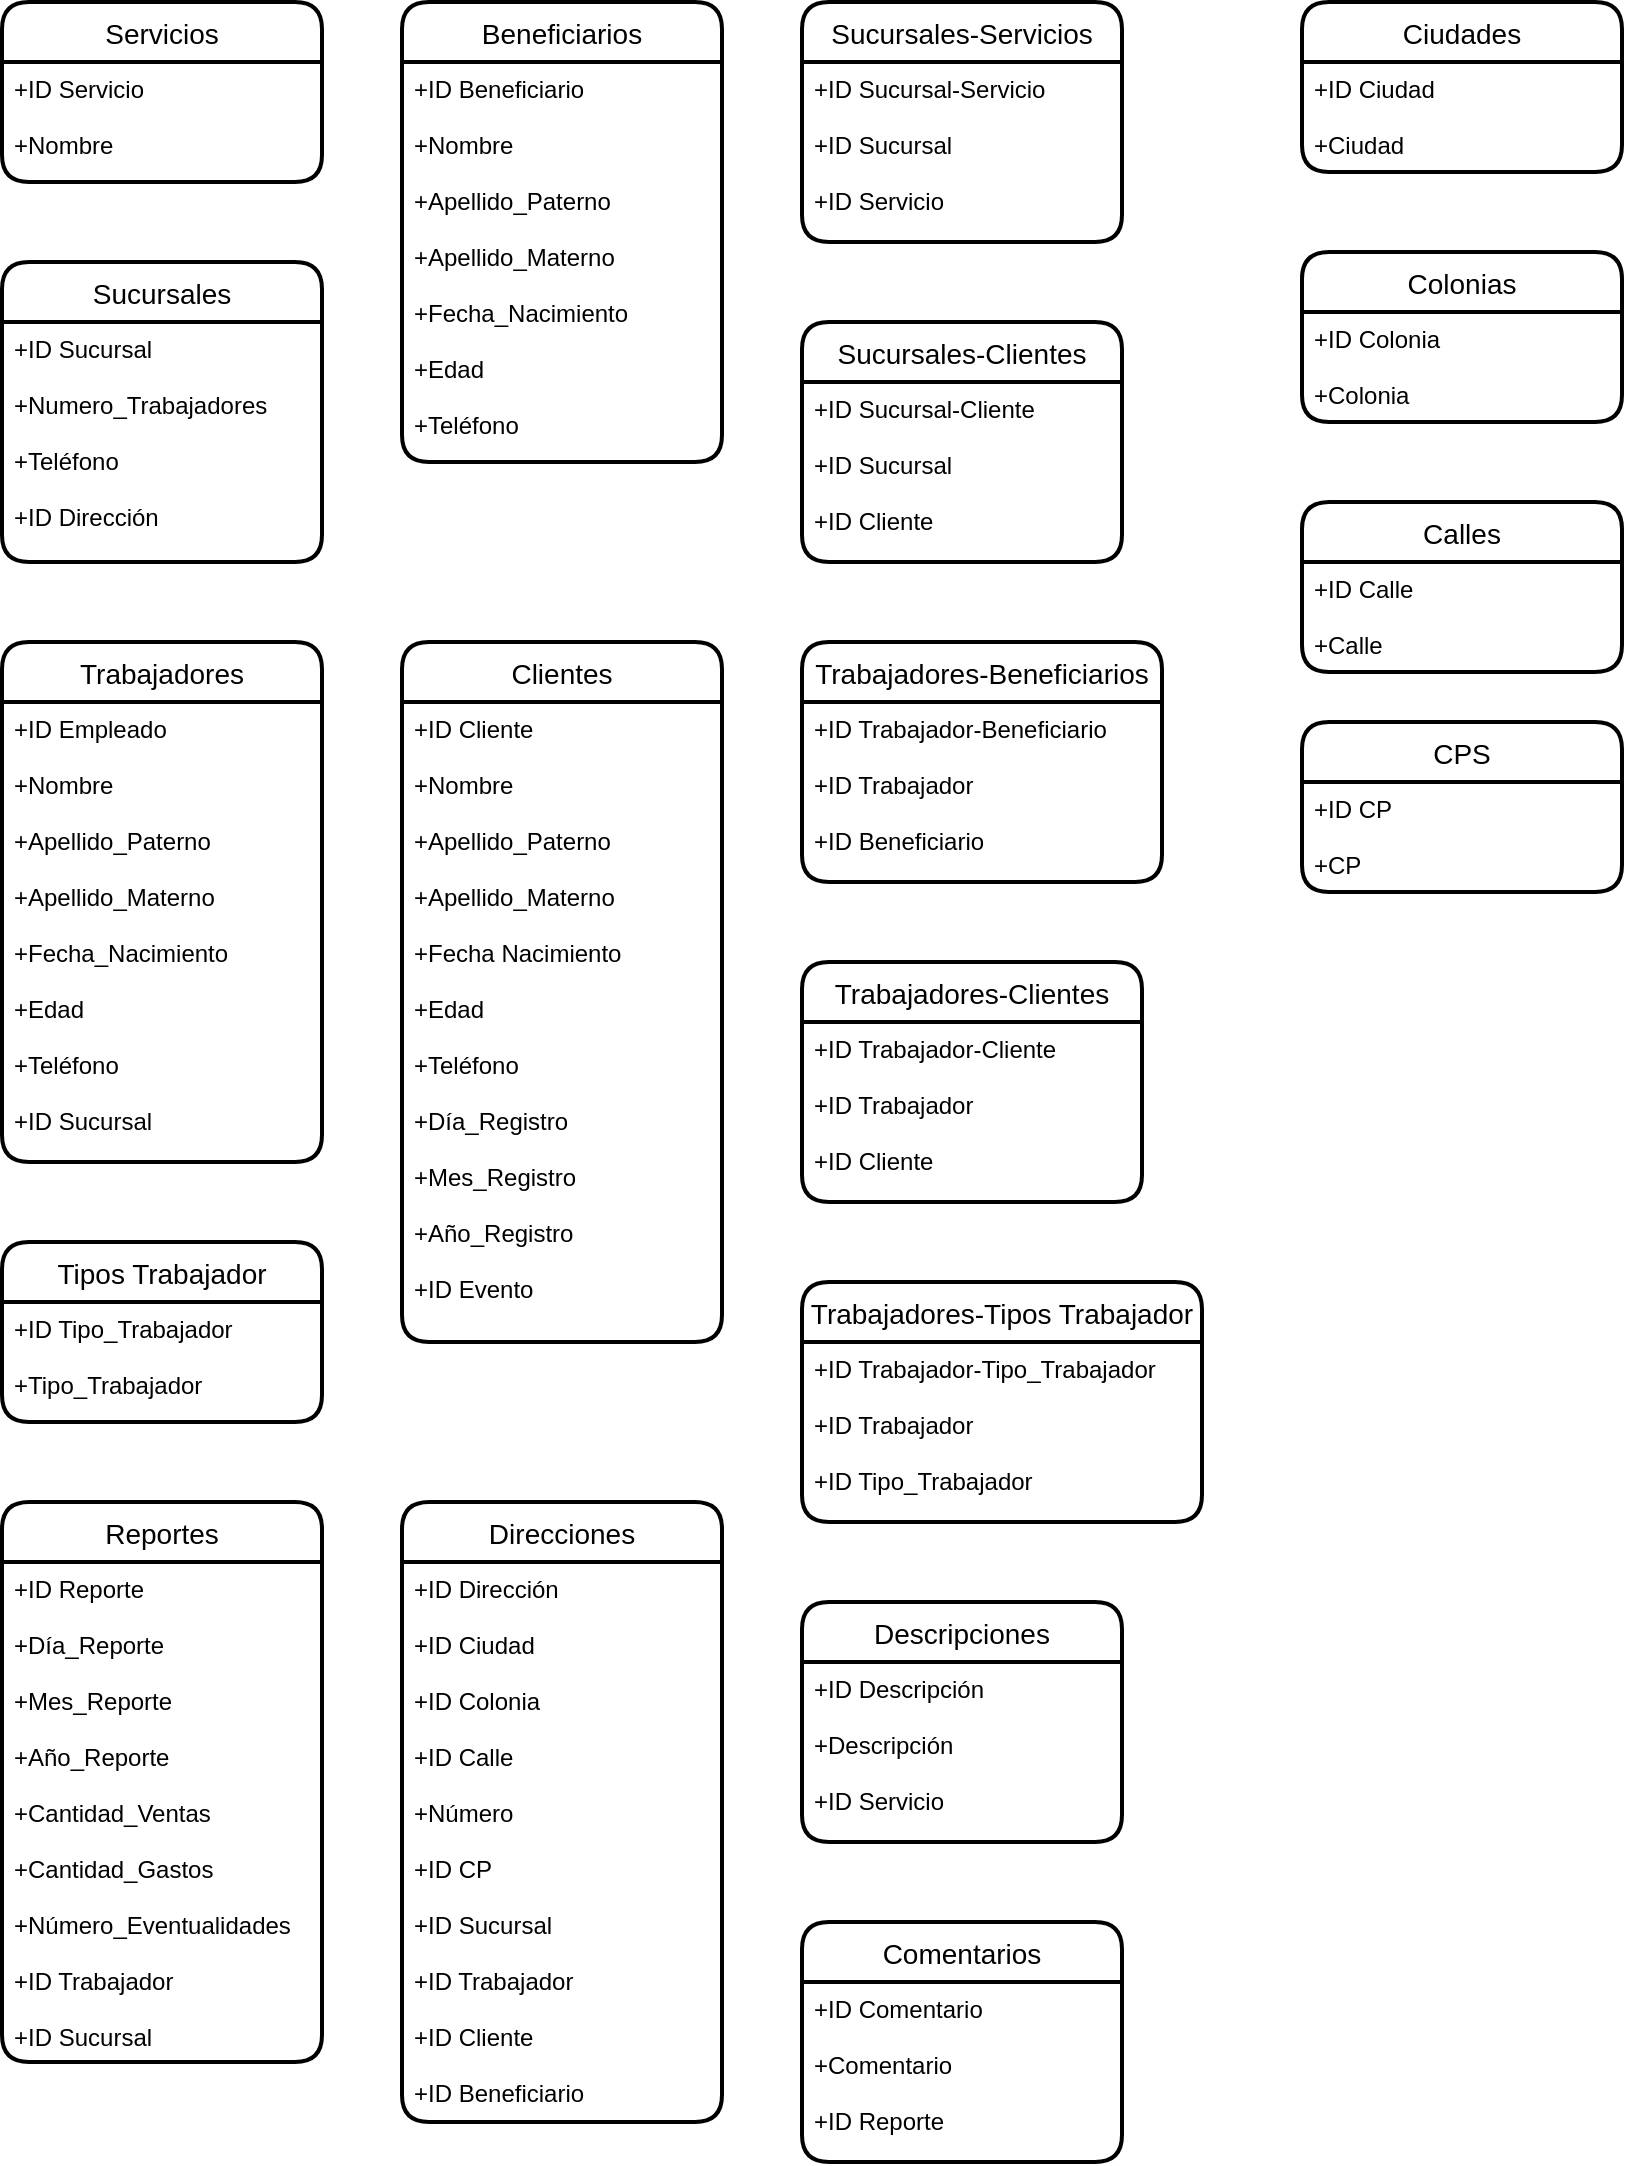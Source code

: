<mxfile version="20.2.8"><diagram id="3MlAgYNGHusQxiEnDW8V" name="Página-1"><mxGraphModel dx="755" dy="385" grid="1" gridSize="10" guides="1" tooltips="1" connect="1" arrows="1" fold="1" page="1" pageScale="1" pageWidth="3000" pageHeight="2000" math="0" shadow="0"><root><mxCell id="0"/><mxCell id="1" parent="0"/><mxCell id="Xx3X1cztDrUrD56UozVd-1" value="Servicios" style="swimlane;childLayout=stackLayout;horizontal=1;startSize=30;horizontalStack=0;rounded=1;fontSize=14;fontStyle=0;strokeWidth=2;resizeParent=0;resizeLast=1;shadow=0;dashed=0;align=center;" vertex="1" parent="1"><mxGeometry x="80" y="80" width="160" height="90" as="geometry"><mxRectangle x="220" y="130" width="80" height="30" as="alternateBounds"/></mxGeometry></mxCell><mxCell id="Xx3X1cztDrUrD56UozVd-2" value="+ID Servicio&#xA;&#xA;+Nombre&#xA;&#xA;" style="align=left;strokeColor=none;fillColor=none;spacingLeft=4;fontSize=12;verticalAlign=top;resizable=0;rotatable=0;part=1;" vertex="1" parent="Xx3X1cztDrUrD56UozVd-1"><mxGeometry y="30" width="160" height="60" as="geometry"/></mxCell><mxCell id="Xx3X1cztDrUrD56UozVd-3" value="Sucursales" style="swimlane;childLayout=stackLayout;horizontal=1;startSize=30;horizontalStack=0;rounded=1;fontSize=14;fontStyle=0;strokeWidth=2;resizeParent=0;resizeLast=1;shadow=0;dashed=0;align=center;" vertex="1" parent="1"><mxGeometry x="80" y="210" width="160" height="150" as="geometry"/></mxCell><mxCell id="Xx3X1cztDrUrD56UozVd-4" value="+ID Sucursal&#xA;&#xA;+Numero_Trabajadores&#xA;&#xA;+Teléfono&#xA;&#xA;+ID Dirección&#xA;" style="align=left;strokeColor=none;fillColor=none;spacingLeft=4;fontSize=12;verticalAlign=top;resizable=0;rotatable=0;part=1;" vertex="1" parent="Xx3X1cztDrUrD56UozVd-3"><mxGeometry y="30" width="160" height="120" as="geometry"/></mxCell><mxCell id="Xx3X1cztDrUrD56UozVd-6" value="Trabajadores" style="swimlane;childLayout=stackLayout;horizontal=1;startSize=30;horizontalStack=0;rounded=1;fontSize=14;fontStyle=0;strokeWidth=2;resizeParent=0;resizeLast=1;shadow=0;dashed=0;align=center;" vertex="1" parent="1"><mxGeometry x="80" y="400" width="160" height="260" as="geometry"/></mxCell><mxCell id="Xx3X1cztDrUrD56UozVd-7" value="+ID Empleado&#xA;&#xA;+Nombre&#xA;&#xA;+Apellido_Paterno&#xA;&#xA;+Apellido_Materno&#xA;&#xA;+Fecha_Nacimiento&#xA;&#xA;+Edad&#xA;&#xA;+Teléfono&#xA;&#xA;+ID Sucursal&#xA;" style="align=left;strokeColor=none;fillColor=none;spacingLeft=4;fontSize=12;verticalAlign=top;resizable=0;rotatable=0;part=1;" vertex="1" parent="Xx3X1cztDrUrD56UozVd-6"><mxGeometry y="30" width="160" height="230" as="geometry"/></mxCell><mxCell id="Xx3X1cztDrUrD56UozVd-9" value="Tipos Trabajador" style="swimlane;childLayout=stackLayout;horizontal=1;startSize=30;horizontalStack=0;rounded=1;fontSize=14;fontStyle=0;strokeWidth=2;resizeParent=0;resizeLast=1;shadow=0;dashed=0;align=center;" vertex="1" parent="1"><mxGeometry x="80" y="700" width="160" height="90" as="geometry"/></mxCell><mxCell id="Xx3X1cztDrUrD56UozVd-10" value="+ID Tipo_Trabajador&#xA;&#xA;+Tipo_Trabajador" style="align=left;strokeColor=none;fillColor=none;spacingLeft=4;fontSize=12;verticalAlign=top;resizable=0;rotatable=0;part=1;" vertex="1" parent="Xx3X1cztDrUrD56UozVd-9"><mxGeometry y="30" width="160" height="60" as="geometry"/></mxCell><mxCell id="Xx3X1cztDrUrD56UozVd-12" value="Reportes" style="swimlane;childLayout=stackLayout;horizontal=1;startSize=30;horizontalStack=0;rounded=1;fontSize=14;fontStyle=0;strokeWidth=2;resizeParent=0;resizeLast=1;shadow=0;dashed=0;align=center;" vertex="1" parent="1"><mxGeometry x="80" y="830" width="160" height="280" as="geometry"/></mxCell><mxCell id="Xx3X1cztDrUrD56UozVd-13" value="+ID Reporte&#xA;&#xA;+Día_Reporte&#xA;&#xA;+Mes_Reporte&#xA;&#xA;+Año_Reporte&#xA;&#xA;+Cantidad_Ventas&#xA;&#xA;+Cantidad_Gastos&#xA;&#xA;+Número_Eventualidades&#xA;&#xA;+ID Trabajador&#xA;&#xA;+ID Sucursal&#xA;" style="align=left;strokeColor=none;fillColor=none;spacingLeft=4;fontSize=12;verticalAlign=top;resizable=0;rotatable=0;part=1;" vertex="1" parent="Xx3X1cztDrUrD56UozVd-12"><mxGeometry y="30" width="160" height="250" as="geometry"/></mxCell><mxCell id="Xx3X1cztDrUrD56UozVd-14" value="Beneficiarios" style="swimlane;childLayout=stackLayout;horizontal=1;startSize=30;horizontalStack=0;rounded=1;fontSize=14;fontStyle=0;strokeWidth=2;resizeParent=0;resizeLast=1;shadow=0;dashed=0;align=center;" vertex="1" parent="1"><mxGeometry x="280" y="80" width="160" height="230" as="geometry"/></mxCell><mxCell id="Xx3X1cztDrUrD56UozVd-15" value="+ID Beneficiario&#xA;&#xA;+Nombre&#xA;&#xA;+Apellido_Paterno&#xA;&#xA;+Apellido_Materno&#xA;&#xA;+Fecha_Nacimiento&#xA;&#xA;+Edad&#xA;&#xA;+Teléfono&#xA;" style="align=left;strokeColor=none;fillColor=none;spacingLeft=4;fontSize=12;verticalAlign=top;resizable=0;rotatable=0;part=1;" vertex="1" parent="Xx3X1cztDrUrD56UozVd-14"><mxGeometry y="30" width="160" height="200" as="geometry"/></mxCell><mxCell id="Xx3X1cztDrUrD56UozVd-17" value="Clientes" style="swimlane;childLayout=stackLayout;horizontal=1;startSize=30;horizontalStack=0;rounded=1;fontSize=14;fontStyle=0;strokeWidth=2;resizeParent=0;resizeLast=1;shadow=0;dashed=0;align=center;" vertex="1" parent="1"><mxGeometry x="280" y="400" width="160" height="350" as="geometry"/></mxCell><mxCell id="Xx3X1cztDrUrD56UozVd-18" value="+ID Cliente&#xA;&#xA;+Nombre&#xA;&#xA;+Apellido_Paterno&#xA;&#xA;+Apellido_Materno&#xA;&#xA;+Fecha Nacimiento&#xA;&#xA;+Edad&#xA;&#xA;+Teléfono&#xA;&#xA;+Día_Registro&#xA;&#xA;+Mes_Registro&#xA;&#xA;+Año_Registro&#xA;&#xA;+ID Evento&#xA;&#xA;" style="align=left;strokeColor=none;fillColor=none;spacingLeft=4;fontSize=12;verticalAlign=top;resizable=0;rotatable=0;part=1;" vertex="1" parent="Xx3X1cztDrUrD56UozVd-17"><mxGeometry y="30" width="160" height="320" as="geometry"/></mxCell><mxCell id="Xx3X1cztDrUrD56UozVd-21" value="Direcciones" style="swimlane;childLayout=stackLayout;horizontal=1;startSize=30;horizontalStack=0;rounded=1;fontSize=14;fontStyle=0;strokeWidth=2;resizeParent=0;resizeLast=1;shadow=0;dashed=0;align=center;" vertex="1" parent="1"><mxGeometry x="280" y="830" width="160" height="310" as="geometry"/></mxCell><mxCell id="Xx3X1cztDrUrD56UozVd-22" value="+ID Dirección&#xA;&#xA;+ID Ciudad&#xA;&#xA;+ID Colonia&#xA;&#xA;+ID Calle&#xA;&#xA;+Número&#xA;&#xA;+ID CP&#xA;&#xA;+ID Sucursal&#xA;&#xA;+ID Trabajador&#xA;&#xA;+ID Cliente&#xA;&#xA;+ID Beneficiario&#xA;" style="align=left;strokeColor=none;fillColor=none;spacingLeft=4;fontSize=12;verticalAlign=top;resizable=0;rotatable=0;part=1;" vertex="1" parent="Xx3X1cztDrUrD56UozVd-21"><mxGeometry y="30" width="160" height="280" as="geometry"/></mxCell><mxCell id="Xx3X1cztDrUrD56UozVd-23" value="Sucursales-Servicios" style="swimlane;childLayout=stackLayout;horizontal=1;startSize=30;horizontalStack=0;rounded=1;fontSize=14;fontStyle=0;strokeWidth=2;resizeParent=0;resizeLast=1;shadow=0;dashed=0;align=center;" vertex="1" parent="1"><mxGeometry x="480" y="80" width="160" height="120" as="geometry"/></mxCell><mxCell id="Xx3X1cztDrUrD56UozVd-24" value="+ID Sucursal-Servicio&#xA;&#xA;+ID Sucursal&#xA;&#xA;+ID Servicio" style="align=left;strokeColor=none;fillColor=none;spacingLeft=4;fontSize=12;verticalAlign=top;resizable=0;rotatable=0;part=1;" vertex="1" parent="Xx3X1cztDrUrD56UozVd-23"><mxGeometry y="30" width="160" height="90" as="geometry"/></mxCell><mxCell id="Xx3X1cztDrUrD56UozVd-25" value="Sucursales-Clientes" style="swimlane;childLayout=stackLayout;horizontal=1;startSize=30;horizontalStack=0;rounded=1;fontSize=14;fontStyle=0;strokeWidth=2;resizeParent=0;resizeLast=1;shadow=0;dashed=0;align=center;" vertex="1" parent="1"><mxGeometry x="480" y="240" width="160" height="120" as="geometry"/></mxCell><mxCell id="Xx3X1cztDrUrD56UozVd-26" value="+ID Sucursal-Cliente&#xA;&#xA;+ID Sucursal&#xA;&#xA;+ID Cliente" style="align=left;strokeColor=none;fillColor=none;spacingLeft=4;fontSize=12;verticalAlign=top;resizable=0;rotatable=0;part=1;" vertex="1" parent="Xx3X1cztDrUrD56UozVd-25"><mxGeometry y="30" width="160" height="90" as="geometry"/></mxCell><mxCell id="Xx3X1cztDrUrD56UozVd-27" value="Trabajadores-Beneficiarios" style="swimlane;childLayout=stackLayout;horizontal=1;startSize=30;horizontalStack=0;rounded=1;fontSize=14;fontStyle=0;strokeWidth=2;resizeParent=0;resizeLast=1;shadow=0;dashed=0;align=center;" vertex="1" parent="1"><mxGeometry x="480" y="400" width="180" height="120" as="geometry"/></mxCell><mxCell id="Xx3X1cztDrUrD56UozVd-28" value="+ID Trabajador-Beneficiario&#xA;&#xA;+ID Trabajador&#xA;&#xA;+ID Beneficiario" style="align=left;strokeColor=none;fillColor=none;spacingLeft=4;fontSize=12;verticalAlign=top;resizable=0;rotatable=0;part=1;" vertex="1" parent="Xx3X1cztDrUrD56UozVd-27"><mxGeometry y="30" width="180" height="90" as="geometry"/></mxCell><mxCell id="Xx3X1cztDrUrD56UozVd-29" value="Trabajadores-Clientes" style="swimlane;childLayout=stackLayout;horizontal=1;startSize=30;horizontalStack=0;rounded=1;fontSize=14;fontStyle=0;strokeWidth=2;resizeParent=0;resizeLast=1;shadow=0;dashed=0;align=center;" vertex="1" parent="1"><mxGeometry x="480" y="560" width="170" height="120" as="geometry"/></mxCell><mxCell id="Xx3X1cztDrUrD56UozVd-30" value="+ID Trabajador-Cliente&#xA;&#xA;+ID Trabajador&#xA;&#xA;+ID Cliente" style="align=left;strokeColor=none;fillColor=none;spacingLeft=4;fontSize=12;verticalAlign=top;resizable=0;rotatable=0;part=1;" vertex="1" parent="Xx3X1cztDrUrD56UozVd-29"><mxGeometry y="30" width="170" height="90" as="geometry"/></mxCell><mxCell id="Xx3X1cztDrUrD56UozVd-31" value="Trabajadores-Tipos Trabajador" style="swimlane;childLayout=stackLayout;horizontal=1;startSize=30;horizontalStack=0;rounded=1;fontSize=14;fontStyle=0;strokeWidth=2;resizeParent=0;resizeLast=1;shadow=0;dashed=0;align=center;" vertex="1" parent="1"><mxGeometry x="480" y="720" width="200" height="120" as="geometry"/></mxCell><mxCell id="Xx3X1cztDrUrD56UozVd-32" value="+ID Trabajador-Tipo_Trabajador&#xA;&#xA;+ID Trabajador&#xA;&#xA;+ID Tipo_Trabajador" style="align=left;strokeColor=none;fillColor=none;spacingLeft=4;fontSize=12;verticalAlign=top;resizable=0;rotatable=0;part=1;" vertex="1" parent="Xx3X1cztDrUrD56UozVd-31"><mxGeometry y="30" width="200" height="90" as="geometry"/></mxCell><mxCell id="Xx3X1cztDrUrD56UozVd-34" value="Descripciones" style="swimlane;childLayout=stackLayout;horizontal=1;startSize=30;horizontalStack=0;rounded=1;fontSize=14;fontStyle=0;strokeWidth=2;resizeParent=0;resizeLast=1;shadow=0;dashed=0;align=center;" vertex="1" parent="1"><mxGeometry x="480" y="880" width="160" height="120" as="geometry"><mxRectangle x="220" y="130" width="80" height="30" as="alternateBounds"/></mxGeometry></mxCell><mxCell id="Xx3X1cztDrUrD56UozVd-35" value="+ID Descripción&#xA;&#xA;+Descripción&#xA;&#xA;+ID Servicio" style="align=left;strokeColor=none;fillColor=none;spacingLeft=4;fontSize=12;verticalAlign=top;resizable=0;rotatable=0;part=1;" vertex="1" parent="Xx3X1cztDrUrD56UozVd-34"><mxGeometry y="30" width="160" height="90" as="geometry"/></mxCell><mxCell id="Xx3X1cztDrUrD56UozVd-38" value="Comentarios" style="swimlane;childLayout=stackLayout;horizontal=1;startSize=30;horizontalStack=0;rounded=1;fontSize=14;fontStyle=0;strokeWidth=2;resizeParent=0;resizeLast=1;shadow=0;dashed=0;align=center;" vertex="1" parent="1"><mxGeometry x="480" y="1040" width="160" height="120" as="geometry"><mxRectangle x="220" y="130" width="80" height="30" as="alternateBounds"/></mxGeometry></mxCell><mxCell id="Xx3X1cztDrUrD56UozVd-39" value="+ID Comentario&#xA;&#xA;+Comentario&#xA;&#xA;+ID Reporte" style="align=left;strokeColor=none;fillColor=none;spacingLeft=4;fontSize=12;verticalAlign=top;resizable=0;rotatable=0;part=1;" vertex="1" parent="Xx3X1cztDrUrD56UozVd-38"><mxGeometry y="30" width="160" height="90" as="geometry"/></mxCell><mxCell id="Xx3X1cztDrUrD56UozVd-40" value="Ciudades" style="swimlane;childLayout=stackLayout;horizontal=1;startSize=30;horizontalStack=0;rounded=1;fontSize=14;fontStyle=0;strokeWidth=2;resizeParent=0;resizeLast=1;shadow=0;dashed=0;align=center;" vertex="1" parent="1"><mxGeometry x="730" y="80" width="160" height="85" as="geometry"/></mxCell><mxCell id="Xx3X1cztDrUrD56UozVd-41" value="+ID Ciudad&#xA;&#xA;+Ciudad" style="align=left;strokeColor=none;fillColor=none;spacingLeft=4;fontSize=12;verticalAlign=top;resizable=0;rotatable=0;part=1;" vertex="1" parent="Xx3X1cztDrUrD56UozVd-40"><mxGeometry y="30" width="160" height="55" as="geometry"/></mxCell><mxCell id="Xx3X1cztDrUrD56UozVd-45" value="Colonias" style="swimlane;childLayout=stackLayout;horizontal=1;startSize=30;horizontalStack=0;rounded=1;fontSize=14;fontStyle=0;strokeWidth=2;resizeParent=0;resizeLast=1;shadow=0;dashed=0;align=center;" vertex="1" parent="1"><mxGeometry x="730" y="205" width="160" height="85" as="geometry"/></mxCell><mxCell id="Xx3X1cztDrUrD56UozVd-46" value="+ID Colonia&#xA;&#xA;+Colonia" style="align=left;strokeColor=none;fillColor=none;spacingLeft=4;fontSize=12;verticalAlign=top;resizable=0;rotatable=0;part=1;" vertex="1" parent="Xx3X1cztDrUrD56UozVd-45"><mxGeometry y="30" width="160" height="55" as="geometry"/></mxCell><mxCell id="Xx3X1cztDrUrD56UozVd-47" value="Calles" style="swimlane;childLayout=stackLayout;horizontal=1;startSize=30;horizontalStack=0;rounded=1;fontSize=14;fontStyle=0;strokeWidth=2;resizeParent=0;resizeLast=1;shadow=0;dashed=0;align=center;" vertex="1" parent="1"><mxGeometry x="730" y="330" width="160" height="85" as="geometry"/></mxCell><mxCell id="Xx3X1cztDrUrD56UozVd-48" value="+ID Calle&#xA;&#xA;+Calle" style="align=left;strokeColor=none;fillColor=none;spacingLeft=4;fontSize=12;verticalAlign=top;resizable=0;rotatable=0;part=1;" vertex="1" parent="Xx3X1cztDrUrD56UozVd-47"><mxGeometry y="30" width="160" height="55" as="geometry"/></mxCell><mxCell id="Xx3X1cztDrUrD56UozVd-49" value="CPS" style="swimlane;childLayout=stackLayout;horizontal=1;startSize=30;horizontalStack=0;rounded=1;fontSize=14;fontStyle=0;strokeWidth=2;resizeParent=0;resizeLast=1;shadow=0;dashed=0;align=center;" vertex="1" parent="1"><mxGeometry x="730" y="440" width="160" height="85" as="geometry"/></mxCell><mxCell id="Xx3X1cztDrUrD56UozVd-50" value="+ID CP&#xA;&#xA;+CP" style="align=left;strokeColor=none;fillColor=none;spacingLeft=4;fontSize=12;verticalAlign=top;resizable=0;rotatable=0;part=1;" vertex="1" parent="Xx3X1cztDrUrD56UozVd-49"><mxGeometry y="30" width="160" height="55" as="geometry"/></mxCell></root></mxGraphModel></diagram></mxfile>